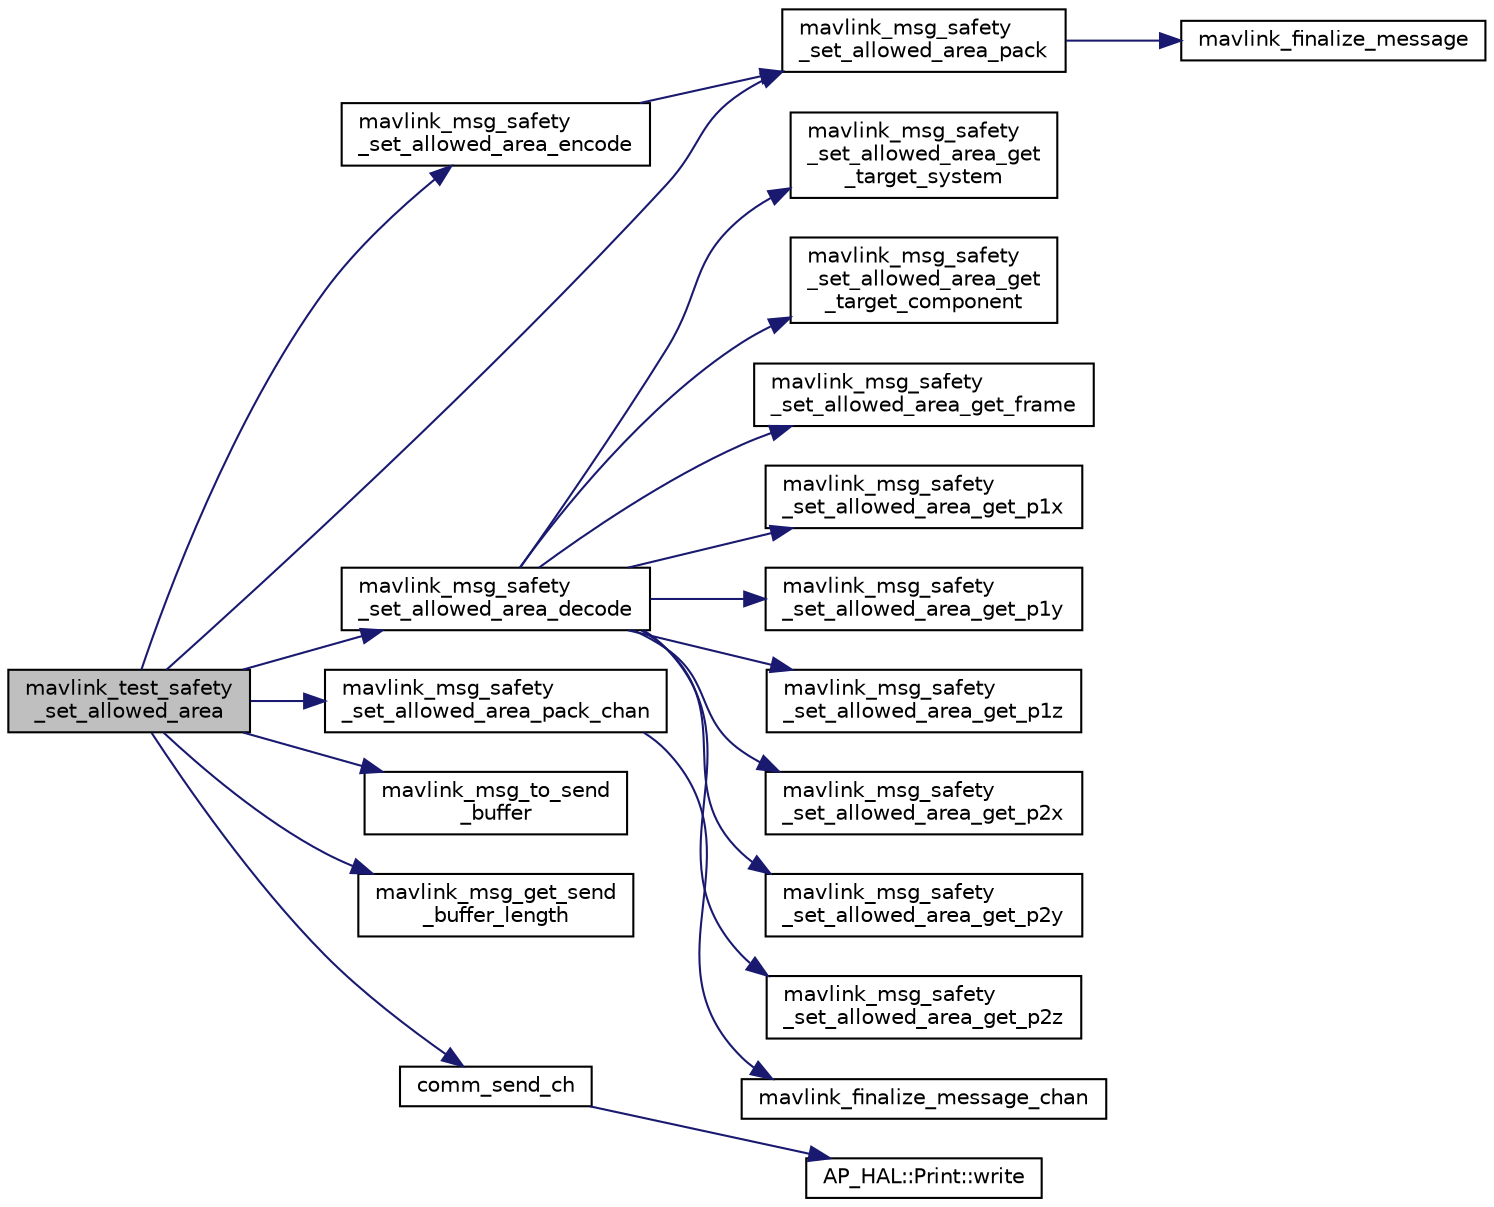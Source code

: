 digraph "mavlink_test_safety_set_allowed_area"
{
 // INTERACTIVE_SVG=YES
  edge [fontname="Helvetica",fontsize="10",labelfontname="Helvetica",labelfontsize="10"];
  node [fontname="Helvetica",fontsize="10",shape=record];
  rankdir="LR";
  Node1 [label="mavlink_test_safety\l_set_allowed_area",height=0.2,width=0.4,color="black", fillcolor="grey75", style="filled" fontcolor="black"];
  Node1 -> Node2 [color="midnightblue",fontsize="10",style="solid",fontname="Helvetica"];
  Node2 [label="mavlink_msg_safety\l_set_allowed_area_encode",height=0.2,width=0.4,color="black", fillcolor="white", style="filled",URL="$v0_89_2common_2mavlink__msg__safety__set__allowed__area_8h.html#aeccd3ebdbce671c2a00ab42fef6d7e72",tooltip="Encode a safety_set_allowed_area struct into a message. "];
  Node2 -> Node3 [color="midnightblue",fontsize="10",style="solid",fontname="Helvetica"];
  Node3 [label="mavlink_msg_safety\l_set_allowed_area_pack",height=0.2,width=0.4,color="black", fillcolor="white", style="filled",URL="$v0_89_2common_2mavlink__msg__safety__set__allowed__area_8h.html#abf68dc5bd777be14f5699e757483af2b",tooltip="Pack a safety_set_allowed_area message. "];
  Node3 -> Node4 [color="midnightblue",fontsize="10",style="solid",fontname="Helvetica"];
  Node4 [label="mavlink_finalize_message",height=0.2,width=0.4,color="black", fillcolor="white", style="filled",URL="$v0_89_2mavlink__helpers_8h.html#af3bea083c5ec83f5b6570b2bd4a817d0",tooltip="Finalize a MAVLink message with MAVLINK_COMM_0 as default channel. "];
  Node1 -> Node5 [color="midnightblue",fontsize="10",style="solid",fontname="Helvetica"];
  Node5 [label="mavlink_msg_safety\l_set_allowed_area_decode",height=0.2,width=0.4,color="black", fillcolor="white", style="filled",URL="$v0_89_2common_2mavlink__msg__safety__set__allowed__area_8h.html#a34ca7293aaf04fa288a6655dabfaf8e4",tooltip="Decode a safety_set_allowed_area message into a struct. "];
  Node5 -> Node6 [color="midnightblue",fontsize="10",style="solid",fontname="Helvetica"];
  Node6 [label="mavlink_msg_safety\l_set_allowed_area_get\l_target_system",height=0.2,width=0.4,color="black", fillcolor="white", style="filled",URL="$v0_89_2common_2mavlink__msg__safety__set__allowed__area_8h.html#a90beb6b8f42e58e351816526b92206d9",tooltip="Send a safety_set_allowed_area message. "];
  Node5 -> Node7 [color="midnightblue",fontsize="10",style="solid",fontname="Helvetica"];
  Node7 [label="mavlink_msg_safety\l_set_allowed_area_get\l_target_component",height=0.2,width=0.4,color="black", fillcolor="white", style="filled",URL="$v0_89_2common_2mavlink__msg__safety__set__allowed__area_8h.html#a8b8cddbccfd44fd7641372ff818b4543",tooltip="Get field target_component from safety_set_allowed_area message. "];
  Node5 -> Node8 [color="midnightblue",fontsize="10",style="solid",fontname="Helvetica"];
  Node8 [label="mavlink_msg_safety\l_set_allowed_area_get_frame",height=0.2,width=0.4,color="black", fillcolor="white", style="filled",URL="$v0_89_2common_2mavlink__msg__safety__set__allowed__area_8h.html#a72db47d2f954ca6444dfd760bc4bae4d",tooltip="Get field frame from safety_set_allowed_area message. "];
  Node5 -> Node9 [color="midnightblue",fontsize="10",style="solid",fontname="Helvetica"];
  Node9 [label="mavlink_msg_safety\l_set_allowed_area_get_p1x",height=0.2,width=0.4,color="black", fillcolor="white", style="filled",URL="$v0_89_2common_2mavlink__msg__safety__set__allowed__area_8h.html#a264e1651da225969ae8610b558ec24dd",tooltip="Get field p1x from safety_set_allowed_area message. "];
  Node5 -> Node10 [color="midnightblue",fontsize="10",style="solid",fontname="Helvetica"];
  Node10 [label="mavlink_msg_safety\l_set_allowed_area_get_p1y",height=0.2,width=0.4,color="black", fillcolor="white", style="filled",URL="$v0_89_2common_2mavlink__msg__safety__set__allowed__area_8h.html#a4ac125fadcc9314386e5e0d5b901ef56",tooltip="Get field p1y from safety_set_allowed_area message. "];
  Node5 -> Node11 [color="midnightblue",fontsize="10",style="solid",fontname="Helvetica"];
  Node11 [label="mavlink_msg_safety\l_set_allowed_area_get_p1z",height=0.2,width=0.4,color="black", fillcolor="white", style="filled",URL="$v0_89_2common_2mavlink__msg__safety__set__allowed__area_8h.html#abd7e4f0bfa9a530c9b0c90b0f5bedca4",tooltip="Get field p1z from safety_set_allowed_area message. "];
  Node5 -> Node12 [color="midnightblue",fontsize="10",style="solid",fontname="Helvetica"];
  Node12 [label="mavlink_msg_safety\l_set_allowed_area_get_p2x",height=0.2,width=0.4,color="black", fillcolor="white", style="filled",URL="$v0_89_2common_2mavlink__msg__safety__set__allowed__area_8h.html#ad33fc4839a5bfcfcfda945ac80b532f7",tooltip="Get field p2x from safety_set_allowed_area message. "];
  Node5 -> Node13 [color="midnightblue",fontsize="10",style="solid",fontname="Helvetica"];
  Node13 [label="mavlink_msg_safety\l_set_allowed_area_get_p2y",height=0.2,width=0.4,color="black", fillcolor="white", style="filled",URL="$v0_89_2common_2mavlink__msg__safety__set__allowed__area_8h.html#aa154b354233a8b34d22a45df2c39d626",tooltip="Get field p2y from safety_set_allowed_area message. "];
  Node5 -> Node14 [color="midnightblue",fontsize="10",style="solid",fontname="Helvetica"];
  Node14 [label="mavlink_msg_safety\l_set_allowed_area_get_p2z",height=0.2,width=0.4,color="black", fillcolor="white", style="filled",URL="$v0_89_2common_2mavlink__msg__safety__set__allowed__area_8h.html#ae67e9a5afc0604b5122412042c5bec8b",tooltip="Get field p2z from safety_set_allowed_area message. "];
  Node1 -> Node3 [color="midnightblue",fontsize="10",style="solid",fontname="Helvetica"];
  Node1 -> Node15 [color="midnightblue",fontsize="10",style="solid",fontname="Helvetica"];
  Node15 [label="mavlink_msg_safety\l_set_allowed_area_pack_chan",height=0.2,width=0.4,color="black", fillcolor="white", style="filled",URL="$v0_89_2common_2mavlink__msg__safety__set__allowed__area_8h.html#a4a5ad9e128fbcf5aaaf84624d0fb5bb9",tooltip="Pack a safety_set_allowed_area message on a channel. "];
  Node15 -> Node16 [color="midnightblue",fontsize="10",style="solid",fontname="Helvetica"];
  Node16 [label="mavlink_finalize_message_chan",height=0.2,width=0.4,color="black", fillcolor="white", style="filled",URL="$v0_89_2mavlink__helpers_8h.html#aa66131138fc02101dcc73b4b556ab422",tooltip="Finalize a MAVLink message with channel assignment. "];
  Node1 -> Node17 [color="midnightblue",fontsize="10",style="solid",fontname="Helvetica"];
  Node17 [label="mavlink_msg_to_send\l_buffer",height=0.2,width=0.4,color="black", fillcolor="white", style="filled",URL="$v0_89_2mavlink__helpers_8h.html#afea0a9befa84822fd62c2899ea0d849e",tooltip="Pack a message to send it over a serial byte stream. "];
  Node1 -> Node18 [color="midnightblue",fontsize="10",style="solid",fontname="Helvetica"];
  Node18 [label="mavlink_msg_get_send\l_buffer_length",height=0.2,width=0.4,color="black", fillcolor="white", style="filled",URL="$v0_89_2protocol_8h.html#aa86c08f27aabb7a2e12a67f189f590c8",tooltip="Get the required buffer size for this message. "];
  Node1 -> Node19 [color="midnightblue",fontsize="10",style="solid",fontname="Helvetica"];
  Node19 [label="comm_send_ch",height=0.2,width=0.4,color="black", fillcolor="white", style="filled",URL="$GCS__MAVLink_8h.html#ab753873a1ee10adedd0ce246311468f8"];
  Node19 -> Node20 [color="midnightblue",fontsize="10",style="solid",fontname="Helvetica"];
  Node20 [label="AP_HAL::Print::write",height=0.2,width=0.4,color="black", fillcolor="white", style="filled",URL="$classAP__HAL_1_1Print.html#acc65391952a43334f8f5c9bef341f501"];
}
